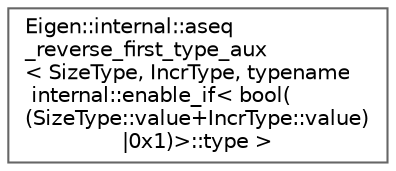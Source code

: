 digraph "Graphical Class Hierarchy"
{
 // LATEX_PDF_SIZE
  bgcolor="transparent";
  edge [fontname=Helvetica,fontsize=10,labelfontname=Helvetica,labelfontsize=10];
  node [fontname=Helvetica,fontsize=10,shape=box,height=0.2,width=0.4];
  rankdir="LR";
  Node0 [id="Node000000",label="Eigen::internal::aseq\l_reverse_first_type_aux\l\< SizeType, IncrType, typename\l internal::enable_if\< bool(\l(SizeType::value+IncrType::value)\l\|0x1)\>::type \>",height=0.2,width=0.4,color="grey40", fillcolor="white", style="filled",URL="$structEigen_1_1internal_1_1aseq__reverse__first__type__aux_3_01SizeType_00_01IncrType_00_01typen2127de299fd94c9c383518fb9ee25ec8.html",tooltip=" "];
}
